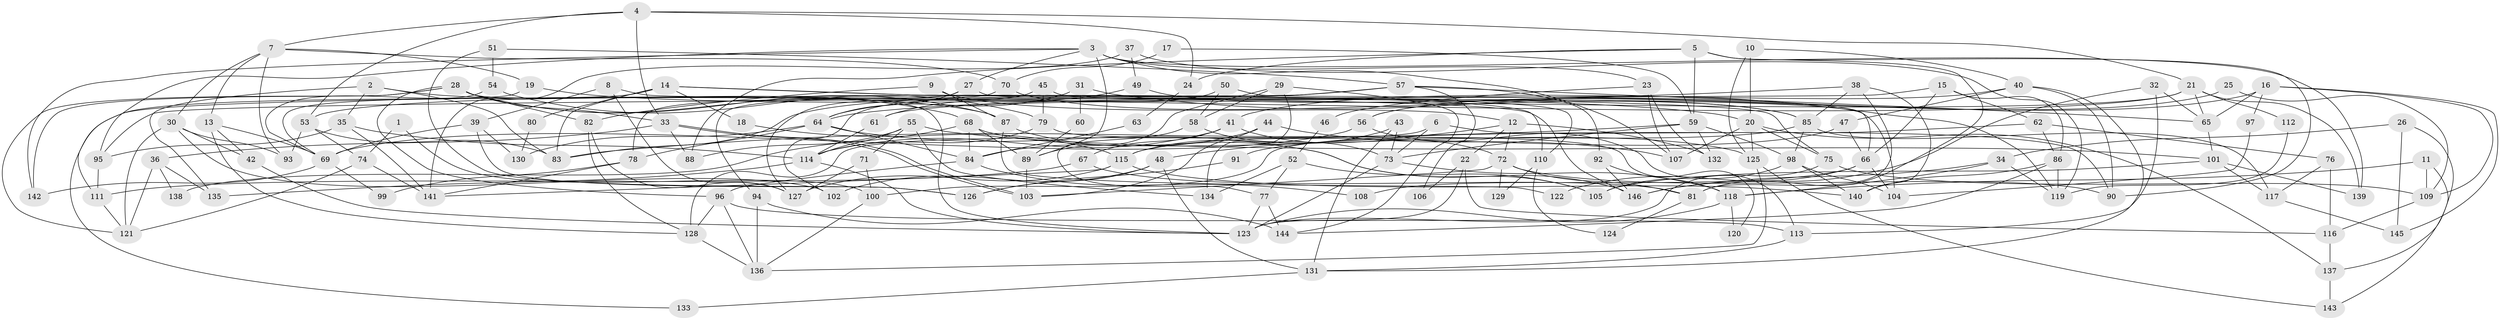 // Generated by graph-tools (version 1.1) at 2025/26/03/09/25 03:26:11]
// undirected, 146 vertices, 292 edges
graph export_dot {
graph [start="1"]
  node [color=gray90,style=filled];
  1;
  2;
  3;
  4;
  5;
  6;
  7;
  8;
  9;
  10;
  11;
  12;
  13;
  14;
  15;
  16;
  17;
  18;
  19;
  20;
  21;
  22;
  23;
  24;
  25;
  26;
  27;
  28;
  29;
  30;
  31;
  32;
  33;
  34;
  35;
  36;
  37;
  38;
  39;
  40;
  41;
  42;
  43;
  44;
  45;
  46;
  47;
  48;
  49;
  50;
  51;
  52;
  53;
  54;
  55;
  56;
  57;
  58;
  59;
  60;
  61;
  62;
  63;
  64;
  65;
  66;
  67;
  68;
  69;
  70;
  71;
  72;
  73;
  74;
  75;
  76;
  77;
  78;
  79;
  80;
  81;
  82;
  83;
  84;
  85;
  86;
  87;
  88;
  89;
  90;
  91;
  92;
  93;
  94;
  95;
  96;
  97;
  98;
  99;
  100;
  101;
  102;
  103;
  104;
  105;
  106;
  107;
  108;
  109;
  110;
  111;
  112;
  113;
  114;
  115;
  116;
  117;
  118;
  119;
  120;
  121;
  122;
  123;
  124;
  125;
  126;
  127;
  128;
  129;
  130;
  131;
  132;
  133;
  134;
  135;
  136;
  137;
  138;
  139;
  140;
  141;
  142;
  143;
  144;
  145;
  146;
  1 -- 74;
  1 -- 100;
  2 -- 87;
  2 -- 135;
  2 -- 35;
  2 -- 83;
  3 -- 139;
  3 -- 95;
  3 -- 23;
  3 -- 27;
  3 -- 89;
  3 -- 107;
  3 -- 142;
  4 -- 33;
  4 -- 7;
  4 -- 21;
  4 -- 24;
  4 -- 53;
  5 -- 59;
  5 -- 81;
  5 -- 24;
  5 -- 88;
  5 -- 90;
  6 -- 90;
  6 -- 73;
  6 -- 128;
  7 -- 19;
  7 -- 30;
  7 -- 13;
  7 -- 70;
  7 -- 93;
  8 -- 127;
  8 -- 39;
  8 -- 146;
  9 -- 12;
  9 -- 82;
  9 -- 87;
  10 -- 20;
  10 -- 125;
  10 -- 40;
  11 -- 118;
  11 -- 143;
  11 -- 109;
  12 -- 72;
  12 -- 132;
  12 -- 22;
  12 -- 48;
  13 -- 128;
  13 -- 42;
  13 -- 69;
  14 -- 111;
  14 -- 75;
  14 -- 18;
  14 -- 80;
  14 -- 83;
  14 -- 110;
  15 -- 95;
  15 -- 66;
  15 -- 62;
  15 -- 86;
  16 -- 145;
  16 -- 65;
  16 -- 56;
  16 -- 97;
  16 -- 109;
  17 -- 59;
  17 -- 70;
  18 -- 115;
  19 -- 20;
  19 -- 69;
  20 -- 125;
  20 -- 75;
  20 -- 107;
  20 -- 137;
  21 -- 53;
  21 -- 61;
  21 -- 65;
  21 -- 112;
  21 -- 139;
  22 -- 116;
  22 -- 106;
  22 -- 123;
  23 -- 107;
  23 -- 46;
  23 -- 132;
  24 -- 63;
  25 -- 56;
  25 -- 109;
  26 -- 137;
  26 -- 34;
  26 -- 145;
  27 -- 64;
  27 -- 78;
  27 -- 110;
  28 -- 87;
  28 -- 123;
  28 -- 33;
  28 -- 68;
  28 -- 82;
  28 -- 96;
  28 -- 121;
  28 -- 142;
  29 -- 89;
  29 -- 144;
  29 -- 58;
  29 -- 134;
  30 -- 93;
  30 -- 42;
  30 -- 102;
  30 -- 121;
  31 -- 64;
  31 -- 119;
  31 -- 60;
  32 -- 65;
  32 -- 113;
  32 -- 146;
  33 -- 103;
  33 -- 103;
  33 -- 36;
  33 -- 88;
  34 -- 146;
  34 -- 119;
  34 -- 118;
  35 -- 141;
  35 -- 95;
  35 -- 114;
  36 -- 121;
  36 -- 135;
  36 -- 138;
  37 -- 49;
  37 -- 141;
  37 -- 119;
  38 -- 140;
  38 -- 64;
  38 -- 81;
  38 -- 85;
  39 -- 69;
  39 -- 126;
  39 -- 130;
  40 -- 41;
  40 -- 47;
  40 -- 90;
  40 -- 131;
  41 -- 72;
  41 -- 114;
  41 -- 67;
  42 -- 123;
  43 -- 115;
  43 -- 73;
  43 -- 131;
  44 -- 107;
  44 -- 103;
  44 -- 84;
  45 -- 104;
  45 -- 127;
  45 -- 79;
  46 -- 52;
  47 -- 115;
  47 -- 66;
  48 -- 131;
  48 -- 102;
  48 -- 126;
  49 -- 61;
  49 -- 85;
  50 -- 102;
  50 -- 58;
  50 -- 66;
  51 -- 54;
  51 -- 57;
  51 -- 126;
  52 -- 77;
  52 -- 134;
  52 -- 105;
  53 -- 83;
  53 -- 74;
  53 -- 93;
  54 -- 69;
  54 -- 79;
  55 -- 101;
  55 -- 88;
  55 -- 71;
  55 -- 114;
  55 -- 134;
  56 -- 69;
  56 -- 113;
  57 -- 83;
  57 -- 92;
  57 -- 65;
  57 -- 106;
  57 -- 133;
  58 -- 73;
  58 -- 77;
  59 -- 83;
  59 -- 73;
  59 -- 98;
  59 -- 132;
  60 -- 89;
  61 -- 114;
  62 -- 86;
  62 -- 76;
  62 -- 100;
  63 -- 84;
  64 -- 146;
  64 -- 84;
  64 -- 78;
  64 -- 130;
  65 -- 101;
  66 -- 104;
  66 -- 108;
  66 -- 122;
  67 -- 81;
  67 -- 111;
  68 -- 84;
  68 -- 89;
  68 -- 125;
  68 -- 138;
  69 -- 142;
  69 -- 99;
  70 -- 94;
  70 -- 85;
  71 -- 100;
  71 -- 127;
  72 -- 103;
  72 -- 90;
  72 -- 81;
  72 -- 129;
  73 -- 123;
  73 -- 118;
  74 -- 121;
  74 -- 141;
  75 -- 109;
  75 -- 123;
  76 -- 117;
  76 -- 116;
  77 -- 123;
  77 -- 144;
  78 -- 99;
  78 -- 141;
  79 -- 114;
  79 -- 120;
  80 -- 130;
  81 -- 124;
  82 -- 128;
  82 -- 127;
  84 -- 96;
  84 -- 108;
  85 -- 91;
  85 -- 98;
  85 -- 117;
  86 -- 140;
  86 -- 119;
  86 -- 144;
  87 -- 105;
  87 -- 122;
  89 -- 103;
  91 -- 126;
  92 -- 146;
  92 -- 118;
  94 -- 144;
  94 -- 136;
  95 -- 111;
  96 -- 113;
  96 -- 128;
  96 -- 136;
  97 -- 104;
  98 -- 104;
  98 -- 105;
  98 -- 140;
  100 -- 136;
  101 -- 105;
  101 -- 117;
  101 -- 139;
  109 -- 116;
  110 -- 124;
  110 -- 129;
  111 -- 121;
  112 -- 119;
  113 -- 131;
  114 -- 123;
  114 -- 135;
  115 -- 127;
  115 -- 141;
  115 -- 140;
  116 -- 137;
  117 -- 145;
  118 -- 123;
  118 -- 120;
  125 -- 136;
  125 -- 143;
  128 -- 136;
  131 -- 133;
  137 -- 143;
}
